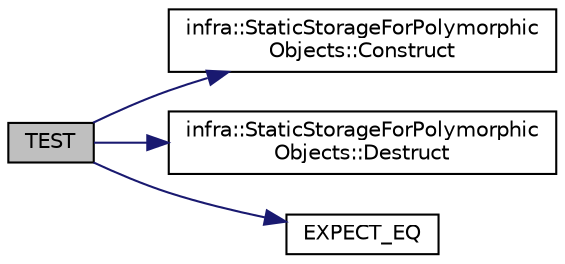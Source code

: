 digraph "TEST"
{
 // INTERACTIVE_SVG=YES
  edge [fontname="Helvetica",fontsize="10",labelfontname="Helvetica",labelfontsize="10"];
  node [fontname="Helvetica",fontsize="10",shape=record];
  rankdir="LR";
  Node6 [label="TEST",height=0.2,width=0.4,color="black", fillcolor="grey75", style="filled", fontcolor="black"];
  Node6 -> Node7 [color="midnightblue",fontsize="10",style="solid",fontname="Helvetica"];
  Node7 [label="infra::StaticStorageForPolymorphic\lObjects::Construct",height=0.2,width=0.4,color="black", fillcolor="white", style="filled",URL="$d5/d39/classinfra_1_1_static_storage_for_polymorphic_objects.html#a6ae11ac30145ca6afa21b57202fcbd33"];
  Node6 -> Node8 [color="midnightblue",fontsize="10",style="solid",fontname="Helvetica"];
  Node8 [label="infra::StaticStorageForPolymorphic\lObjects::Destruct",height=0.2,width=0.4,color="black", fillcolor="white", style="filled",URL="$d5/d39/classinfra_1_1_static_storage_for_polymorphic_objects.html#a4322337a0392adf6a0ec4fa73f30f5d6"];
  Node6 -> Node9 [color="midnightblue",fontsize="10",style="solid",fontname="Helvetica"];
  Node9 [label="EXPECT_EQ",height=0.2,width=0.4,color="black", fillcolor="white", style="filled",URL="$d6/def/_test_json_8cpp.html#a82745227e2f0a8edbb4ae630d88a8e86"];
}
